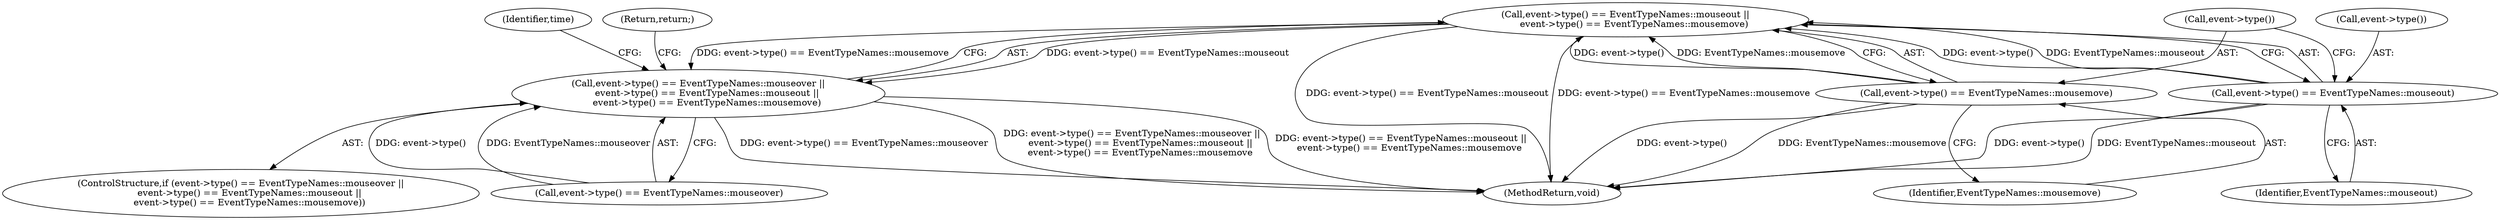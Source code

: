 digraph "1_Chrome_74fce5949bdf05a92c2bc0bd98e6e3e977c55376@del" {
"1000144" [label="(Call,event->type() == EventTypeNames::mouseout ||\n      event->type() == EventTypeNames::mousemove)"];
"1000145" [label="(Call,event->type() == EventTypeNames::mouseout)"];
"1000148" [label="(Call,event->type() == EventTypeNames::mousemove)"];
"1000140" [label="(Call,event->type() == EventTypeNames::mouseover ||\n      event->type() == EventTypeNames::mouseout ||\n      event->type() == EventTypeNames::mousemove)"];
"1000139" [label="(ControlStructure,if (event->type() == EventTypeNames::mouseover ||\n      event->type() == EventTypeNames::mouseout ||\n      event->type() == EventTypeNames::mousemove))"];
"1000149" [label="(Call,event->type())"];
"1000145" [label="(Call,event->type() == EventTypeNames::mouseout)"];
"1000148" [label="(Call,event->type() == EventTypeNames::mousemove)"];
"1000146" [label="(Call,event->type())"];
"1000150" [label="(Identifier,EventTypeNames::mousemove)"];
"1000141" [label="(Call,event->type() == EventTypeNames::mouseover)"];
"1000154" [label="(Identifier,time)"];
"1000144" [label="(Call,event->type() == EventTypeNames::mouseout ||\n      event->type() == EventTypeNames::mousemove)"];
"1000178" [label="(MethodReturn,void)"];
"1000140" [label="(Call,event->type() == EventTypeNames::mouseover ||\n      event->type() == EventTypeNames::mouseout ||\n      event->type() == EventTypeNames::mousemove)"];
"1000151" [label="(Return,return;)"];
"1000147" [label="(Identifier,EventTypeNames::mouseout)"];
"1000144" -> "1000140"  [label="AST: "];
"1000144" -> "1000145"  [label="CFG: "];
"1000144" -> "1000148"  [label="CFG: "];
"1000145" -> "1000144"  [label="AST: "];
"1000148" -> "1000144"  [label="AST: "];
"1000140" -> "1000144"  [label="CFG: "];
"1000144" -> "1000178"  [label="DDG: event->type() == EventTypeNames::mousemove"];
"1000144" -> "1000178"  [label="DDG: event->type() == EventTypeNames::mouseout"];
"1000144" -> "1000140"  [label="DDG: event->type() == EventTypeNames::mouseout"];
"1000144" -> "1000140"  [label="DDG: event->type() == EventTypeNames::mousemove"];
"1000145" -> "1000144"  [label="DDG: event->type()"];
"1000145" -> "1000144"  [label="DDG: EventTypeNames::mouseout"];
"1000148" -> "1000144"  [label="DDG: event->type()"];
"1000148" -> "1000144"  [label="DDG: EventTypeNames::mousemove"];
"1000145" -> "1000147"  [label="CFG: "];
"1000146" -> "1000145"  [label="AST: "];
"1000147" -> "1000145"  [label="AST: "];
"1000149" -> "1000145"  [label="CFG: "];
"1000145" -> "1000178"  [label="DDG: event->type()"];
"1000145" -> "1000178"  [label="DDG: EventTypeNames::mouseout"];
"1000148" -> "1000150"  [label="CFG: "];
"1000149" -> "1000148"  [label="AST: "];
"1000150" -> "1000148"  [label="AST: "];
"1000148" -> "1000178"  [label="DDG: event->type()"];
"1000148" -> "1000178"  [label="DDG: EventTypeNames::mousemove"];
"1000140" -> "1000139"  [label="AST: "];
"1000140" -> "1000141"  [label="CFG: "];
"1000141" -> "1000140"  [label="AST: "];
"1000151" -> "1000140"  [label="CFG: "];
"1000154" -> "1000140"  [label="CFG: "];
"1000140" -> "1000178"  [label="DDG: event->type() == EventTypeNames::mouseover"];
"1000140" -> "1000178"  [label="DDG: event->type() == EventTypeNames::mouseover ||\n      event->type() == EventTypeNames::mouseout ||\n      event->type() == EventTypeNames::mousemove"];
"1000140" -> "1000178"  [label="DDG: event->type() == EventTypeNames::mouseout ||\n      event->type() == EventTypeNames::mousemove"];
"1000141" -> "1000140"  [label="DDG: event->type()"];
"1000141" -> "1000140"  [label="DDG: EventTypeNames::mouseover"];
}
